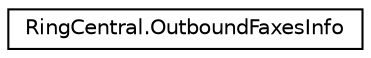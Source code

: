 digraph "Graphical Class Hierarchy"
{
 // LATEX_PDF_SIZE
  edge [fontname="Helvetica",fontsize="10",labelfontname="Helvetica",labelfontsize="10"];
  node [fontname="Helvetica",fontsize="10",shape=record];
  rankdir="LR";
  Node0 [label="RingCentral.OutboundFaxesInfo",height=0.2,width=0.4,color="black", fillcolor="white", style="filled",URL="$classRingCentral_1_1OutboundFaxesInfo.html",tooltip=" "];
}
